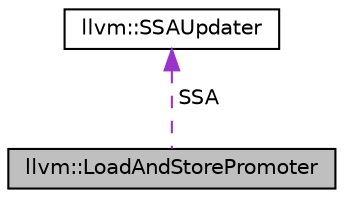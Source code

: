 digraph "llvm::LoadAndStorePromoter"
{
 // LATEX_PDF_SIZE
  bgcolor="transparent";
  edge [fontname="Helvetica",fontsize="10",labelfontname="Helvetica",labelfontsize="10"];
  node [fontname="Helvetica",fontsize="10",shape=record];
  Node1 [label="llvm::LoadAndStorePromoter",height=0.2,width=0.4,color="black", fillcolor="grey75", style="filled", fontcolor="black",tooltip="Helper class for promoting a collection of loads and stores into SSA Form using the SSAUpdater."];
  Node2 -> Node1 [dir="back",color="darkorchid3",fontsize="10",style="dashed",label=" SSA" ,fontname="Helvetica"];
  Node2 [label="llvm::SSAUpdater",height=0.2,width=0.4,color="black",URL="$classllvm_1_1SSAUpdater.html",tooltip="Helper class for SSA formation on a set of values defined in multiple blocks."];
}
